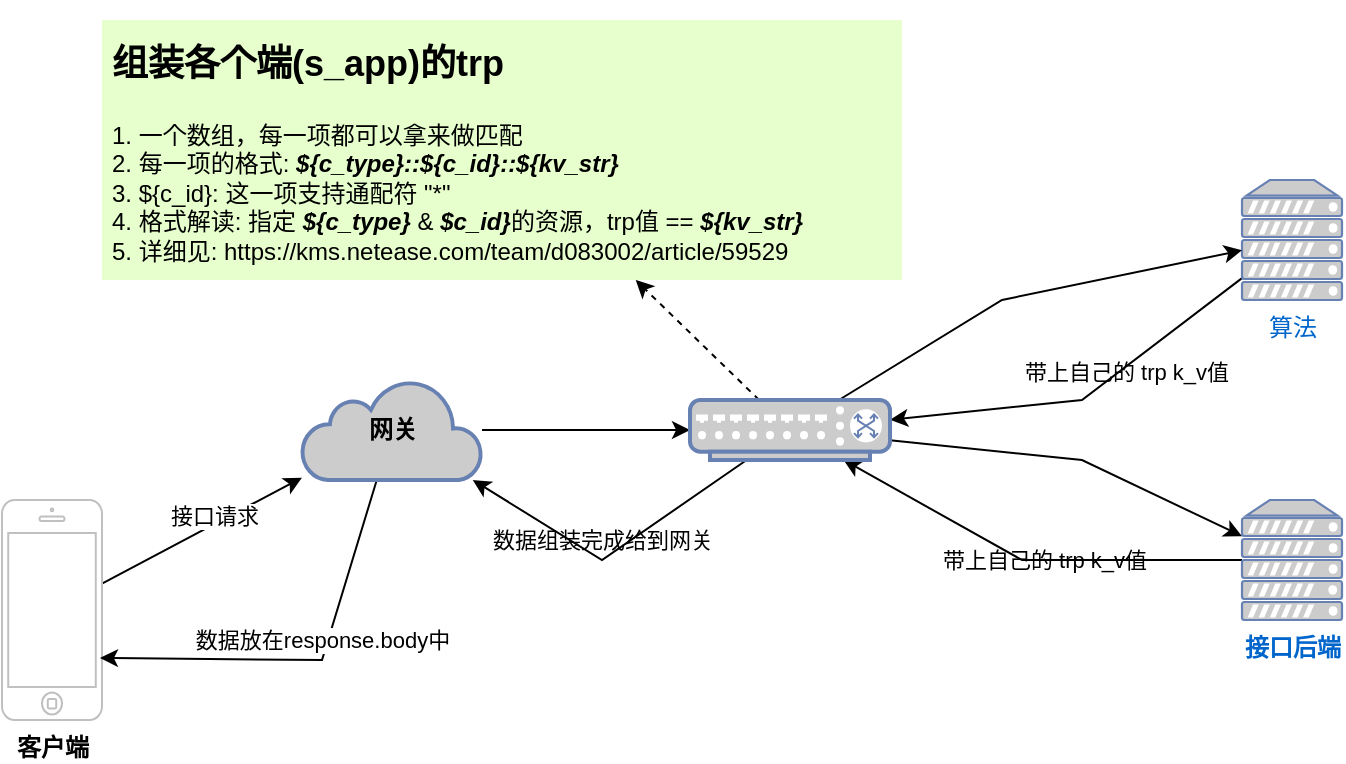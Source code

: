 <mxfile version="17.4.6" type="github">
  <diagram id="g8fBg2NlLfNivvkxpOVF" name="Page-1">
    <mxGraphModel dx="1193" dy="793" grid="1" gridSize="10" guides="1" tooltips="1" connect="1" arrows="1" fold="1" page="1" pageScale="1" pageWidth="827" pageHeight="1169" math="0" shadow="0">
      <root>
        <mxCell id="0" />
        <mxCell id="1" parent="0" />
        <mxCell id="NGE_ZNiIveXsMb7nbO6q-3" style="rounded=0;orthogonalLoop=1;jettySize=auto;html=1;fontColor=#000000;" edge="1" parent="1" source="NGE_ZNiIveXsMb7nbO6q-1" target="NGE_ZNiIveXsMb7nbO6q-2">
          <mxGeometry relative="1" as="geometry" />
        </mxCell>
        <mxCell id="NGE_ZNiIveXsMb7nbO6q-4" value="接口请求" style="edgeLabel;html=1;align=center;verticalAlign=middle;resizable=0;points=[];fontColor=#000000;" vertex="1" connectable="0" parent="NGE_ZNiIveXsMb7nbO6q-3">
          <mxGeometry x="0.166" y="5" relative="1" as="geometry">
            <mxPoint y="1" as="offset" />
          </mxGeometry>
        </mxCell>
        <mxCell id="NGE_ZNiIveXsMb7nbO6q-1" value="&lt;b&gt;客户端&lt;/b&gt;" style="html=1;verticalLabelPosition=bottom;labelBackgroundColor=#ffffff;verticalAlign=top;shadow=0;dashed=0;strokeWidth=1;shape=mxgraph.ios7.misc.iphone;strokeColor=#c0c0c0;" vertex="1" parent="1">
          <mxGeometry x="60" y="460" width="50" height="110" as="geometry" />
        </mxCell>
        <mxCell id="NGE_ZNiIveXsMb7nbO6q-13" value="" style="edgeStyle=none;rounded=0;orthogonalLoop=1;jettySize=auto;html=1;fontColor=#000000;" edge="1" parent="1" source="NGE_ZNiIveXsMb7nbO6q-2" target="NGE_ZNiIveXsMb7nbO6q-11">
          <mxGeometry relative="1" as="geometry" />
        </mxCell>
        <mxCell id="NGE_ZNiIveXsMb7nbO6q-28" style="edgeStyle=none;rounded=0;orthogonalLoop=1;jettySize=auto;html=1;fontSize=11;fontColor=#000000;entryX=0.98;entryY=0.718;entryDx=0;entryDy=0;entryPerimeter=0;" edge="1" parent="1" source="NGE_ZNiIveXsMb7nbO6q-2" target="NGE_ZNiIveXsMb7nbO6q-1">
          <mxGeometry relative="1" as="geometry">
            <mxPoint x="160" y="540" as="targetPoint" />
            <Array as="points">
              <mxPoint x="220" y="540" />
            </Array>
          </mxGeometry>
        </mxCell>
        <mxCell id="NGE_ZNiIveXsMb7nbO6q-29" value="数据放在response.body中" style="edgeLabel;html=1;align=center;verticalAlign=middle;resizable=0;points=[];fontSize=11;fontColor=#000000;" vertex="1" connectable="0" parent="NGE_ZNiIveXsMb7nbO6q-28">
          <mxGeometry x="0.171" relative="1" as="geometry">
            <mxPoint x="26" y="-10" as="offset" />
          </mxGeometry>
        </mxCell>
        <mxCell id="NGE_ZNiIveXsMb7nbO6q-2" value="&lt;font color=&quot;#000000&quot;&gt;&lt;b&gt;网关&lt;/b&gt;&lt;/font&gt;" style="html=1;outlineConnect=0;fillColor=#CCCCCC;strokeColor=#6881B3;gradientColor=none;gradientDirection=north;strokeWidth=2;shape=mxgraph.networks.cloud;fontColor=#ffffff;" vertex="1" parent="1">
          <mxGeometry x="210" y="400" width="90" height="50" as="geometry" />
        </mxCell>
        <mxCell id="NGE_ZNiIveXsMb7nbO6q-17" style="edgeStyle=none;rounded=0;orthogonalLoop=1;jettySize=auto;html=1;fontColor=#000000;" edge="1" parent="1" source="NGE_ZNiIveXsMb7nbO6q-5" target="NGE_ZNiIveXsMb7nbO6q-11">
          <mxGeometry relative="1" as="geometry">
            <Array as="points">
              <mxPoint x="600" y="410" />
            </Array>
          </mxGeometry>
        </mxCell>
        <mxCell id="NGE_ZNiIveXsMb7nbO6q-18" value="带上自己的 trp k_v值" style="edgeLabel;html=1;align=center;verticalAlign=middle;resizable=0;points=[];fontColor=#000000;labelBackgroundColor=none;" vertex="1" connectable="0" parent="NGE_ZNiIveXsMb7nbO6q-17">
          <mxGeometry x="-0.238" y="1" relative="1" as="geometry">
            <mxPoint x="1" as="offset" />
          </mxGeometry>
        </mxCell>
        <mxCell id="NGE_ZNiIveXsMb7nbO6q-5" value="算法" style="fontColor=#0066CC;verticalAlign=top;verticalLabelPosition=bottom;labelPosition=center;align=center;html=1;outlineConnect=0;fillColor=#CCCCCC;strokeColor=#6881B3;gradientColor=none;gradientDirection=north;strokeWidth=2;shape=mxgraph.networks.server;" vertex="1" parent="1">
          <mxGeometry x="680" y="300" width="50" height="60" as="geometry" />
        </mxCell>
        <mxCell id="NGE_ZNiIveXsMb7nbO6q-19" style="edgeStyle=none;rounded=0;orthogonalLoop=1;jettySize=auto;html=1;fontColor=#000000;" edge="1" parent="1" source="NGE_ZNiIveXsMb7nbO6q-6" target="NGE_ZNiIveXsMb7nbO6q-11">
          <mxGeometry relative="1" as="geometry">
            <mxPoint x="580" y="460" as="targetPoint" />
            <Array as="points">
              <mxPoint x="570" y="490" />
            </Array>
          </mxGeometry>
        </mxCell>
        <mxCell id="NGE_ZNiIveXsMb7nbO6q-21" value="带上自己的 trp k_v值" style="edgeLabel;html=1;align=center;verticalAlign=middle;resizable=0;points=[];fontColor=#000000;labelBackgroundColor=none;" vertex="1" connectable="0" parent="NGE_ZNiIveXsMb7nbO6q-19">
          <mxGeometry x="-0.118" relative="1" as="geometry">
            <mxPoint x="-6" as="offset" />
          </mxGeometry>
        </mxCell>
        <mxCell id="NGE_ZNiIveXsMb7nbO6q-6" value="接口后端" style="fontColor=#0066CC;verticalAlign=top;verticalLabelPosition=bottom;labelPosition=center;align=center;html=1;outlineConnect=0;fillColor=#CCCCCC;strokeColor=#6881B3;gradientColor=none;gradientDirection=north;strokeWidth=2;shape=mxgraph.networks.server;fontStyle=1" vertex="1" parent="1">
          <mxGeometry x="680" y="460" width="50" height="60" as="geometry" />
        </mxCell>
        <mxCell id="NGE_ZNiIveXsMb7nbO6q-14" style="edgeStyle=none;rounded=0;orthogonalLoop=1;jettySize=auto;html=1;fontColor=#000000;" edge="1" parent="1" source="NGE_ZNiIveXsMb7nbO6q-11" target="NGE_ZNiIveXsMb7nbO6q-5">
          <mxGeometry relative="1" as="geometry">
            <Array as="points">
              <mxPoint x="560" y="360" />
            </Array>
          </mxGeometry>
        </mxCell>
        <mxCell id="NGE_ZNiIveXsMb7nbO6q-15" style="edgeStyle=none;rounded=0;orthogonalLoop=1;jettySize=auto;html=1;fontColor=#000000;" edge="1" parent="1" source="NGE_ZNiIveXsMb7nbO6q-11" target="NGE_ZNiIveXsMb7nbO6q-6">
          <mxGeometry relative="1" as="geometry">
            <Array as="points">
              <mxPoint x="600" y="440" />
            </Array>
          </mxGeometry>
        </mxCell>
        <mxCell id="NGE_ZNiIveXsMb7nbO6q-25" style="edgeStyle=none;rounded=0;orthogonalLoop=1;jettySize=auto;html=1;fontColor=#000000;dashed=1;" edge="1" parent="1" source="NGE_ZNiIveXsMb7nbO6q-11" target="NGE_ZNiIveXsMb7nbO6q-24">
          <mxGeometry relative="1" as="geometry" />
        </mxCell>
        <mxCell id="NGE_ZNiIveXsMb7nbO6q-26" style="edgeStyle=none;rounded=0;orthogonalLoop=1;jettySize=auto;html=1;fontSize=18;fontColor=#000000;" edge="1" parent="1" source="NGE_ZNiIveXsMb7nbO6q-11" target="NGE_ZNiIveXsMb7nbO6q-2">
          <mxGeometry relative="1" as="geometry">
            <mxPoint x="370" y="490" as="targetPoint" />
            <Array as="points">
              <mxPoint x="360" y="490" />
            </Array>
          </mxGeometry>
        </mxCell>
        <mxCell id="NGE_ZNiIveXsMb7nbO6q-27" value="&lt;font style=&quot;font-size: 11px&quot;&gt;数据组装完成给到网关&lt;/font&gt;" style="edgeLabel;html=1;align=center;verticalAlign=middle;resizable=0;points=[];fontSize=18;fontColor=#000000;labelBackgroundColor=none;" vertex="1" connectable="0" parent="NGE_ZNiIveXsMb7nbO6q-26">
          <mxGeometry x="-0.181" relative="1" as="geometry">
            <mxPoint x="-17" as="offset" />
          </mxGeometry>
        </mxCell>
        <mxCell id="NGE_ZNiIveXsMb7nbO6q-11" value="" style="fontColor=#0066CC;verticalAlign=top;verticalLabelPosition=bottom;labelPosition=center;align=center;html=1;outlineConnect=0;fillColor=#CCCCCC;strokeColor=#6881B3;gradientColor=none;gradientDirection=north;strokeWidth=2;shape=mxgraph.networks.switch;" vertex="1" parent="1">
          <mxGeometry x="404" y="410" width="100" height="30" as="geometry" />
        </mxCell>
        <mxCell id="NGE_ZNiIveXsMb7nbO6q-24" value="&lt;h1&gt;&lt;font style=&quot;font-size: 18px&quot;&gt;组装各个端(s_app)的trp&lt;/font&gt;&lt;/h1&gt;&lt;p&gt;1. 一个数组，每一项都可以拿来做匹配&lt;br&gt;2. 每一项的格式: &lt;i style=&quot;font-weight: bold&quot;&gt;${c_type}::${c_id}::${kv_str}&lt;/i&gt;&lt;br&gt;3. ${c_id}: 这一项支持通配符 &quot;*&quot;&lt;br&gt;4. 格式解读: 指定 &lt;b&gt;&lt;i&gt;${c_type}&lt;/i&gt;&lt;/b&gt; &amp;amp; &lt;b&gt;&lt;i&gt;$c_id}&lt;/i&gt;&lt;/b&gt;的资源，trp值 == &lt;b style=&quot;font-style: italic&quot;&gt;${kv_str}&lt;/b&gt;&lt;br&gt;5. 详细见:&amp;nbsp;https://kms.netease.com/team/d083002/article/59529&lt;/p&gt;" style="text;html=1;strokeColor=none;fillColor=#E6FFCC;spacing=5;spacingTop=-20;whiteSpace=wrap;overflow=hidden;rounded=0;fontColor=#000000;dashed=1;dashPattern=1 1;" vertex="1" parent="1">
          <mxGeometry x="110" y="220" width="400" height="130" as="geometry" />
        </mxCell>
      </root>
    </mxGraphModel>
  </diagram>
</mxfile>
